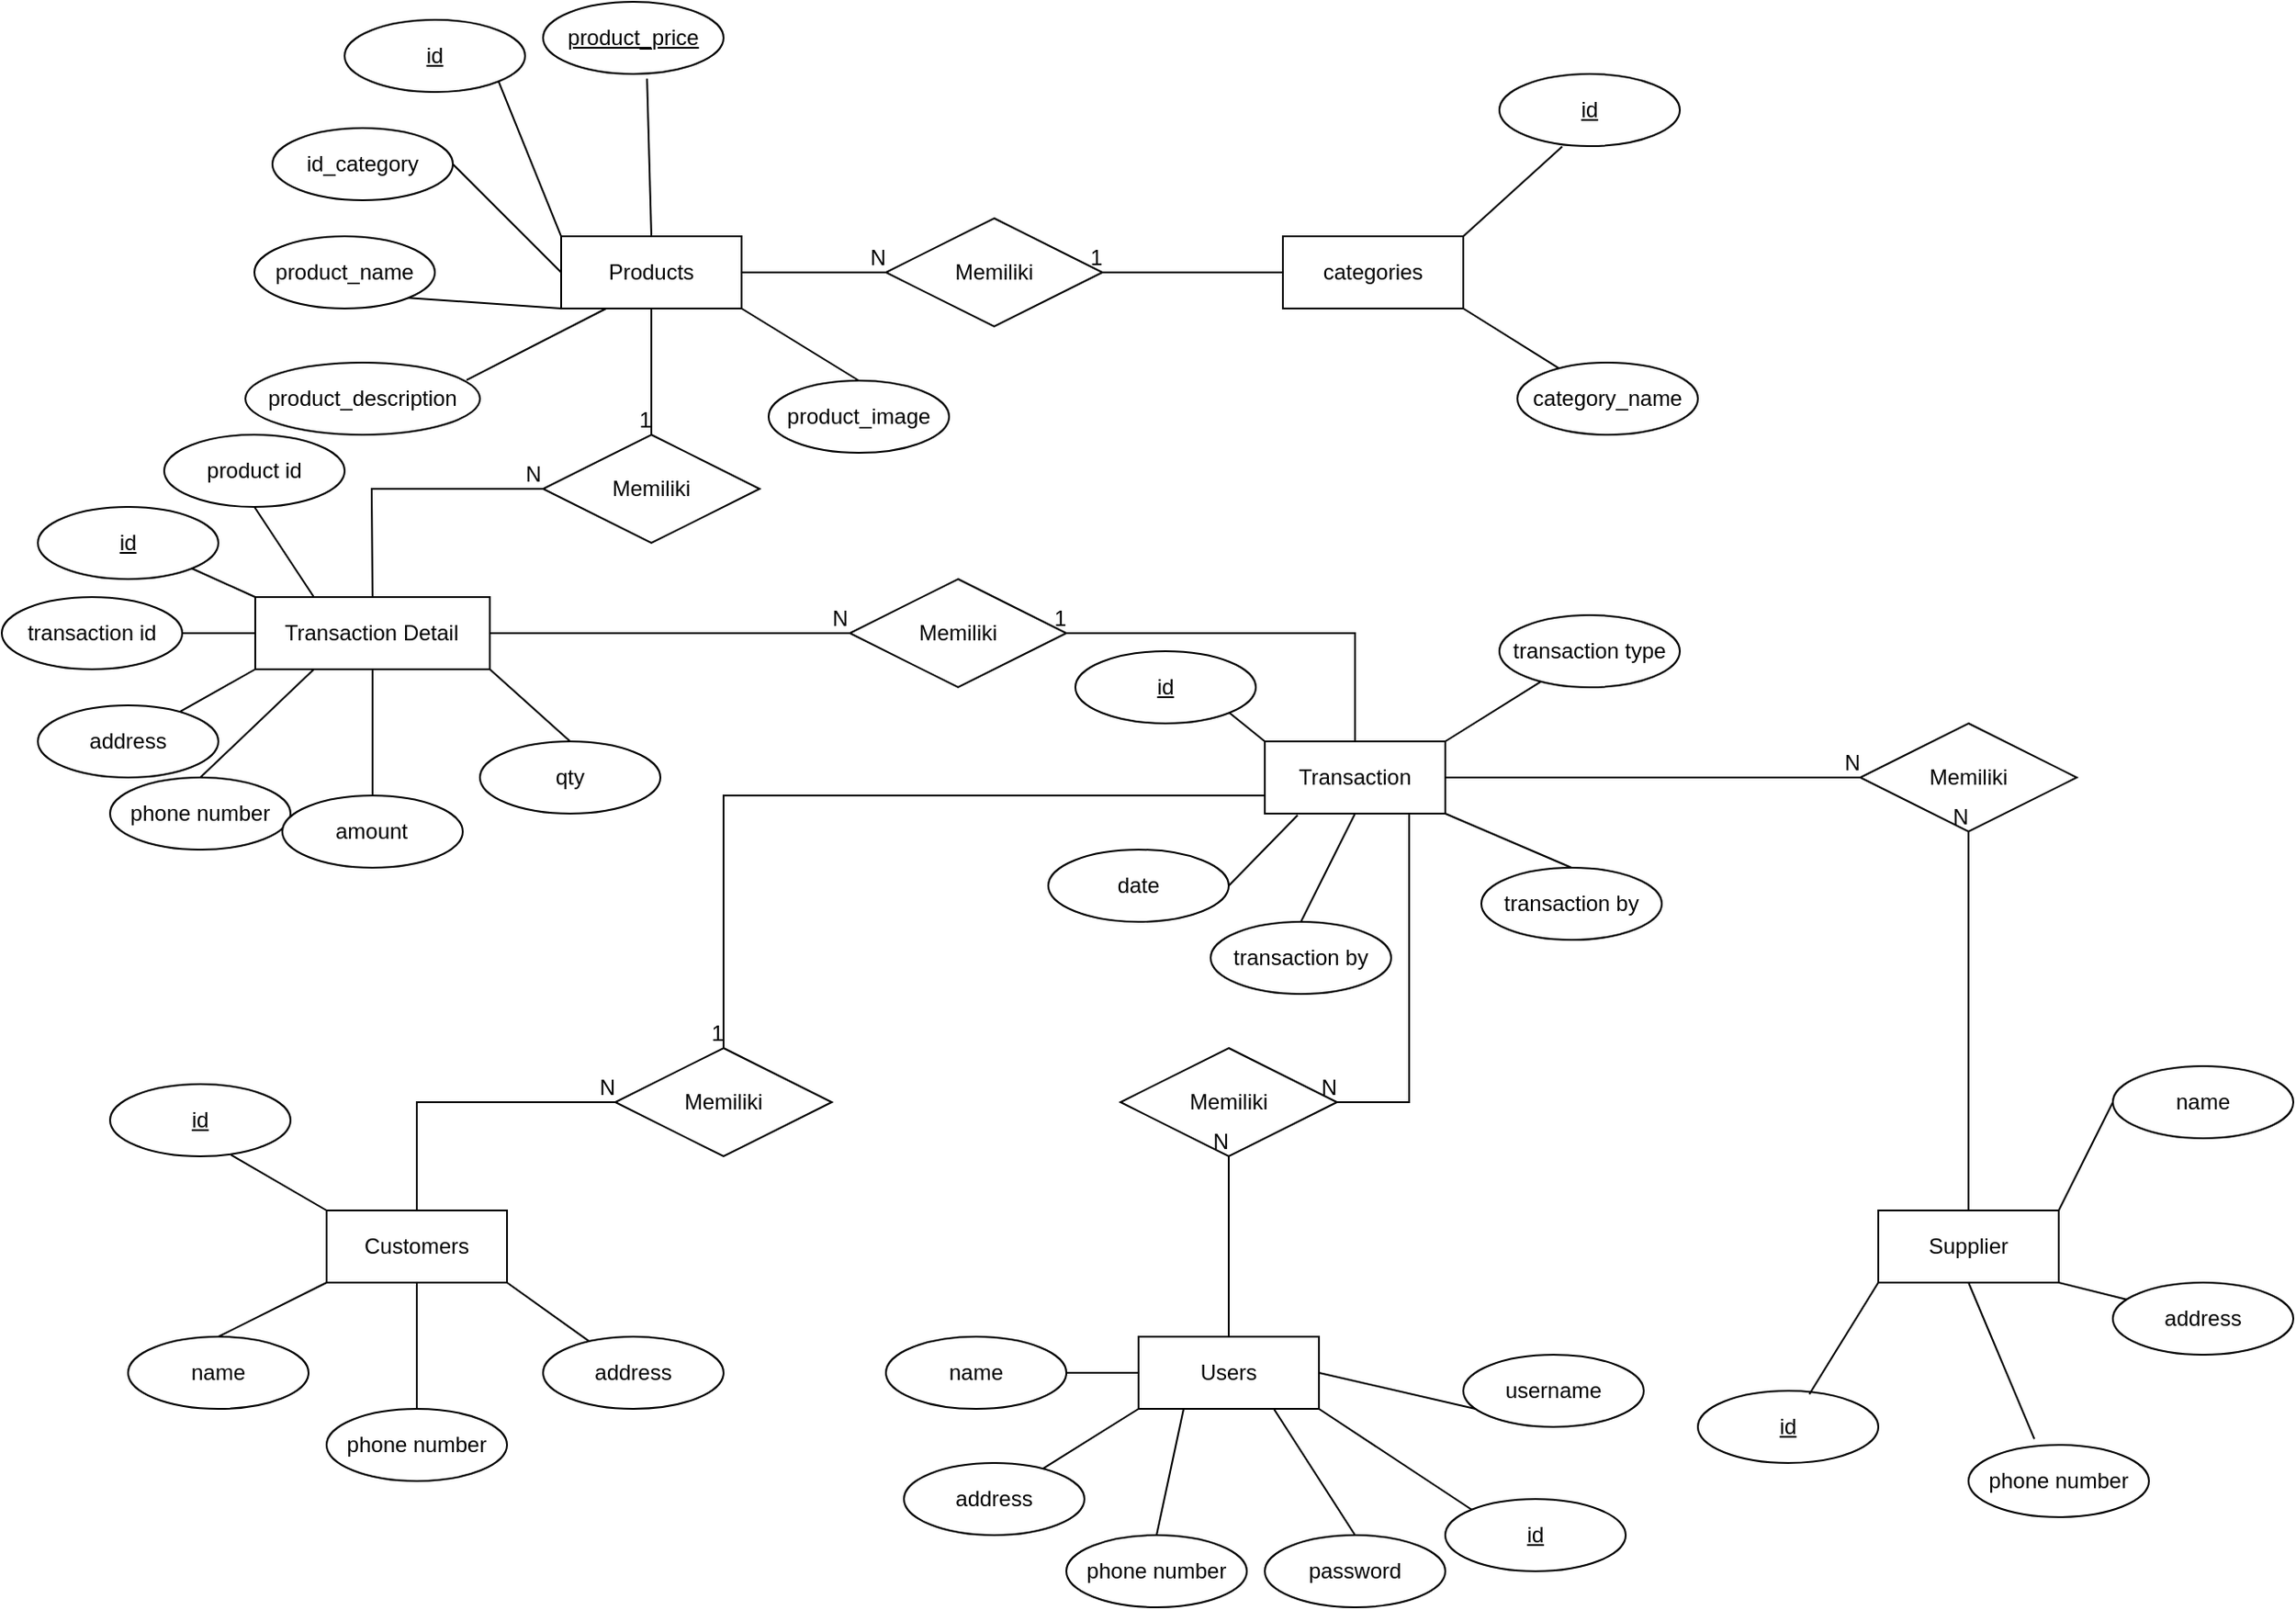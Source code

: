 <mxfile version="18.1.3" type="github" pages="3">
  <diagram id="R2lEEEUBdFMjLlhIrx00" name="ERD">
    <mxGraphModel dx="2128" dy="594" grid="1" gridSize="10" guides="1" tooltips="1" connect="1" arrows="1" fold="1" page="1" pageScale="1" pageWidth="850" pageHeight="1100" math="0" shadow="0" extFonts="Permanent Marker^https://fonts.googleapis.com/css?family=Permanent+Marker">
      <root>
        <mxCell id="0" />
        <mxCell id="1" parent="0" />
        <mxCell id="hnjgq9xZv8DV5u2jE8Lt-1" value="Products&lt;br&gt;" style="whiteSpace=wrap;html=1;align=center;" parent="1" vertex="1">
          <mxGeometry x="210" y="600" width="100" height="40" as="geometry" />
        </mxCell>
        <mxCell id="hnjgq9xZv8DV5u2jE8Lt-2" value="id" style="ellipse;whiteSpace=wrap;html=1;align=center;fontStyle=4;" parent="1" vertex="1">
          <mxGeometry x="90" y="480" width="100" height="40" as="geometry" />
        </mxCell>
        <mxCell id="hnjgq9xZv8DV5u2jE8Lt-3" value="" style="endArrow=none;html=1;rounded=0;entryX=0;entryY=0;entryDx=0;entryDy=0;exitX=1;exitY=1;exitDx=0;exitDy=0;" parent="1" source="hnjgq9xZv8DV5u2jE8Lt-2" target="hnjgq9xZv8DV5u2jE8Lt-1" edge="1">
          <mxGeometry relative="1" as="geometry">
            <mxPoint x="100" y="500" as="sourcePoint" />
            <mxPoint x="260" y="500" as="targetPoint" />
          </mxGeometry>
        </mxCell>
        <mxCell id="hnjgq9xZv8DV5u2jE8Lt-5" value="id_category" style="ellipse;whiteSpace=wrap;html=1;align=center;" parent="1" vertex="1">
          <mxGeometry x="50" y="540" width="100" height="40" as="geometry" />
        </mxCell>
        <mxCell id="hnjgq9xZv8DV5u2jE8Lt-7" value="" style="endArrow=none;html=1;rounded=0;entryX=1;entryY=0.5;entryDx=0;entryDy=0;exitX=0;exitY=0.5;exitDx=0;exitDy=0;" parent="1" source="hnjgq9xZv8DV5u2jE8Lt-1" target="hnjgq9xZv8DV5u2jE8Lt-5" edge="1">
          <mxGeometry relative="1" as="geometry">
            <mxPoint x="149.995" y="630.002" as="sourcePoint" />
            <mxPoint x="254.64" y="745.86" as="targetPoint" />
          </mxGeometry>
        </mxCell>
        <mxCell id="hnjgq9xZv8DV5u2jE8Lt-12" value="product_name" style="ellipse;whiteSpace=wrap;html=1;align=center;" parent="1" vertex="1">
          <mxGeometry x="40" y="600" width="100" height="40" as="geometry" />
        </mxCell>
        <mxCell id="hnjgq9xZv8DV5u2jE8Lt-14" value="" style="endArrow=none;html=1;rounded=0;exitX=0;exitY=1;exitDx=0;exitDy=0;entryX=1;entryY=1;entryDx=0;entryDy=0;" parent="1" source="hnjgq9xZv8DV5u2jE8Lt-1" target="hnjgq9xZv8DV5u2jE8Lt-12" edge="1">
          <mxGeometry relative="1" as="geometry">
            <mxPoint x="220" y="630" as="sourcePoint" />
            <mxPoint x="110" y="630" as="targetPoint" />
          </mxGeometry>
        </mxCell>
        <mxCell id="hnjgq9xZv8DV5u2jE8Lt-15" value="product_price" style="ellipse;whiteSpace=wrap;html=1;align=center;fontStyle=4;" parent="1" vertex="1">
          <mxGeometry x="200" y="470" width="100" height="40" as="geometry" />
        </mxCell>
        <mxCell id="hnjgq9xZv8DV5u2jE8Lt-16" value="" style="endArrow=none;html=1;rounded=0;entryX=0.5;entryY=0;entryDx=0;entryDy=0;exitX=0.576;exitY=1.065;exitDx=0;exitDy=0;exitPerimeter=0;" parent="1" source="hnjgq9xZv8DV5u2jE8Lt-15" target="hnjgq9xZv8DV5u2jE8Lt-1" edge="1">
          <mxGeometry relative="1" as="geometry">
            <mxPoint x="430" y="560" as="sourcePoint" />
            <mxPoint x="540" y="660" as="targetPoint" />
          </mxGeometry>
        </mxCell>
        <mxCell id="hnjgq9xZv8DV5u2jE8Lt-18" value="" style="endArrow=none;html=1;rounded=0;exitX=0.5;exitY=0;exitDx=0;exitDy=0;entryX=1;entryY=1;entryDx=0;entryDy=0;" parent="1" source="hnjgq9xZv8DV5u2jE8Lt-87" target="hnjgq9xZv8DV5u2jE8Lt-1" edge="1">
          <mxGeometry relative="1" as="geometry">
            <mxPoint x="255" y="700" as="sourcePoint" />
            <mxPoint x="255" y="640" as="targetPoint" />
          </mxGeometry>
        </mxCell>
        <mxCell id="hnjgq9xZv8DV5u2jE8Lt-20" value="" style="endArrow=none;html=1;rounded=0;entryX=0.25;entryY=1;entryDx=0;entryDy=0;exitX=0.943;exitY=0.243;exitDx=0;exitDy=0;exitPerimeter=0;" parent="1" source="hnjgq9xZv8DV5u2jE8Lt-89" target="hnjgq9xZv8DV5u2jE8Lt-1" edge="1">
          <mxGeometry relative="1" as="geometry">
            <mxPoint x="160" y="680" as="sourcePoint" />
            <mxPoint x="285" y="870" as="targetPoint" />
          </mxGeometry>
        </mxCell>
        <mxCell id="hnjgq9xZv8DV5u2jE8Lt-21" value="categories" style="whiteSpace=wrap;html=1;align=center;" parent="1" vertex="1">
          <mxGeometry x="610" y="600" width="100" height="40" as="geometry" />
        </mxCell>
        <mxCell id="hnjgq9xZv8DV5u2jE8Lt-22" value="id" style="ellipse;whiteSpace=wrap;html=1;align=center;fontStyle=4;" parent="1" vertex="1">
          <mxGeometry x="730" y="510" width="100" height="40" as="geometry" />
        </mxCell>
        <mxCell id="hnjgq9xZv8DV5u2jE8Lt-23" value="" style="endArrow=none;html=1;rounded=0;entryX=1;entryY=0;entryDx=0;entryDy=0;exitX=0.348;exitY=1.005;exitDx=0;exitDy=0;exitPerimeter=0;" parent="1" source="hnjgq9xZv8DV5u2jE8Lt-22" target="hnjgq9xZv8DV5u2jE8Lt-21" edge="1">
          <mxGeometry relative="1" as="geometry">
            <mxPoint x="490" y="510" as="sourcePoint" />
            <mxPoint x="650" y="510" as="targetPoint" />
          </mxGeometry>
        </mxCell>
        <mxCell id="hnjgq9xZv8DV5u2jE8Lt-25" value="category_name" style="ellipse;whiteSpace=wrap;html=1;align=center;" parent="1" vertex="1">
          <mxGeometry x="740" y="670" width="100" height="40" as="geometry" />
        </mxCell>
        <mxCell id="hnjgq9xZv8DV5u2jE8Lt-26" value="" style="endArrow=none;html=1;rounded=0;exitX=1;exitY=1;exitDx=0;exitDy=0;" parent="1" source="hnjgq9xZv8DV5u2jE8Lt-21" target="hnjgq9xZv8DV5u2jE8Lt-25" edge="1">
          <mxGeometry relative="1" as="geometry">
            <mxPoint x="610" y="640" as="sourcePoint" />
            <mxPoint x="500" y="640" as="targetPoint" />
          </mxGeometry>
        </mxCell>
        <mxCell id="hnjgq9xZv8DV5u2jE8Lt-34" value="Memiliki" style="shape=rhombus;perimeter=rhombusPerimeter;whiteSpace=wrap;html=1;align=center;" parent="1" vertex="1">
          <mxGeometry x="390" y="590" width="120" height="60" as="geometry" />
        </mxCell>
        <mxCell id="hnjgq9xZv8DV5u2jE8Lt-44" value="" style="endArrow=none;html=1;rounded=0;exitX=1;exitY=0.5;exitDx=0;exitDy=0;" parent="1" source="hnjgq9xZv8DV5u2jE8Lt-1" target="hnjgq9xZv8DV5u2jE8Lt-34" edge="1">
          <mxGeometry relative="1" as="geometry">
            <mxPoint x="350" y="730" as="sourcePoint" />
            <mxPoint x="460" y="750" as="targetPoint" />
          </mxGeometry>
        </mxCell>
        <mxCell id="hnjgq9xZv8DV5u2jE8Lt-45" value="N" style="resizable=0;html=1;align=right;verticalAlign=bottom;" parent="hnjgq9xZv8DV5u2jE8Lt-44" connectable="0" vertex="1">
          <mxGeometry x="1" relative="1" as="geometry" />
        </mxCell>
        <mxCell id="hnjgq9xZv8DV5u2jE8Lt-46" value="" style="endArrow=none;html=1;rounded=0;exitX=0;exitY=0.5;exitDx=0;exitDy=0;entryX=1;entryY=0.5;entryDx=0;entryDy=0;" parent="1" source="hnjgq9xZv8DV5u2jE8Lt-21" target="hnjgq9xZv8DV5u2jE8Lt-34" edge="1">
          <mxGeometry relative="1" as="geometry">
            <mxPoint x="410" y="700" as="sourcePoint" />
            <mxPoint x="570" y="700" as="targetPoint" />
          </mxGeometry>
        </mxCell>
        <mxCell id="hnjgq9xZv8DV5u2jE8Lt-47" value="1" style="resizable=0;html=1;align=right;verticalAlign=bottom;" parent="hnjgq9xZv8DV5u2jE8Lt-46" connectable="0" vertex="1">
          <mxGeometry x="1" relative="1" as="geometry" />
        </mxCell>
        <mxCell id="hnjgq9xZv8DV5u2jE8Lt-48" value="Users" style="whiteSpace=wrap;html=1;align=center;" parent="1" vertex="1">
          <mxGeometry x="530" y="1210" width="100" height="40" as="geometry" />
        </mxCell>
        <mxCell id="hnjgq9xZv8DV5u2jE8Lt-49" value="id" style="ellipse;whiteSpace=wrap;html=1;align=center;fontStyle=4;" parent="1" vertex="1">
          <mxGeometry x="700" y="1300" width="100" height="40" as="geometry" />
        </mxCell>
        <mxCell id="hnjgq9xZv8DV5u2jE8Lt-50" value="" style="endArrow=none;html=1;rounded=0;entryX=1;entryY=1;entryDx=0;entryDy=0;exitX=0;exitY=0;exitDx=0;exitDy=0;" parent="1" source="hnjgq9xZv8DV5u2jE8Lt-49" target="hnjgq9xZv8DV5u2jE8Lt-48" edge="1">
          <mxGeometry relative="1" as="geometry">
            <mxPoint x="530" y="1070" as="sourcePoint" />
            <mxPoint x="690" y="1070" as="targetPoint" />
          </mxGeometry>
        </mxCell>
        <mxCell id="hnjgq9xZv8DV5u2jE8Lt-51" value="name" style="ellipse;whiteSpace=wrap;html=1;align=center;" parent="1" vertex="1">
          <mxGeometry x="390" y="1210" width="100" height="40" as="geometry" />
        </mxCell>
        <mxCell id="hnjgq9xZv8DV5u2jE8Lt-52" value="" style="endArrow=none;html=1;rounded=0;entryX=1;entryY=0.5;entryDx=0;entryDy=0;exitX=0;exitY=0.5;exitDx=0;exitDy=0;" parent="1" source="hnjgq9xZv8DV5u2jE8Lt-48" target="hnjgq9xZv8DV5u2jE8Lt-51" edge="1">
          <mxGeometry relative="1" as="geometry">
            <mxPoint x="579.995" y="1200.002" as="sourcePoint" />
            <mxPoint x="684.64" y="1315.86" as="targetPoint" />
          </mxGeometry>
        </mxCell>
        <mxCell id="hnjgq9xZv8DV5u2jE8Lt-53" value="address" style="ellipse;whiteSpace=wrap;html=1;align=center;" parent="1" vertex="1">
          <mxGeometry x="400" y="1280" width="100" height="40" as="geometry" />
        </mxCell>
        <mxCell id="hnjgq9xZv8DV5u2jE8Lt-54" value="" style="endArrow=none;html=1;rounded=0;exitX=0;exitY=1;exitDx=0;exitDy=0;" parent="1" source="hnjgq9xZv8DV5u2jE8Lt-48" target="hnjgq9xZv8DV5u2jE8Lt-53" edge="1">
          <mxGeometry relative="1" as="geometry">
            <mxPoint x="650" y="1200" as="sourcePoint" />
            <mxPoint x="540" y="1200" as="targetPoint" />
          </mxGeometry>
        </mxCell>
        <mxCell id="hnjgq9xZv8DV5u2jE8Lt-56" value="" style="endArrow=none;html=1;rounded=0;exitX=0.5;exitY=1;exitDx=0;exitDy=0;entryX=1;entryY=0.5;entryDx=0;entryDy=0;" parent="1" source="hnjgq9xZv8DV5u2jE8Lt-86" target="hnjgq9xZv8DV5u2jE8Lt-48" edge="1">
          <mxGeometry relative="1" as="geometry">
            <mxPoint x="637.6" y="1092.6" as="sourcePoint" />
            <mxPoint x="640" y="1230" as="targetPoint" />
          </mxGeometry>
        </mxCell>
        <mxCell id="hnjgq9xZv8DV5u2jE8Lt-60" value="" style="endArrow=none;html=1;rounded=0;entryX=0.25;entryY=1;entryDx=0;entryDy=0;exitX=0.5;exitY=0;exitDx=0;exitDy=0;" parent="1" source="hnjgq9xZv8DV5u2jE8Lt-61" target="hnjgq9xZv8DV5u2jE8Lt-48" edge="1">
          <mxGeometry relative="1" as="geometry">
            <mxPoint x="665" y="1300" as="sourcePoint" />
            <mxPoint x="715" y="1440" as="targetPoint" />
          </mxGeometry>
        </mxCell>
        <mxCell id="hnjgq9xZv8DV5u2jE8Lt-61" value="phone number" style="ellipse;whiteSpace=wrap;html=1;align=center;" parent="1" vertex="1">
          <mxGeometry x="490" y="1320" width="100" height="40" as="geometry" />
        </mxCell>
        <mxCell id="hnjgq9xZv8DV5u2jE8Lt-63" value="Supplier" style="whiteSpace=wrap;html=1;align=center;" parent="1" vertex="1">
          <mxGeometry x="940" y="1140" width="100" height="40" as="geometry" />
        </mxCell>
        <mxCell id="hnjgq9xZv8DV5u2jE8Lt-64" value="id" style="ellipse;whiteSpace=wrap;html=1;align=center;fontStyle=4;" parent="1" vertex="1">
          <mxGeometry x="840" y="1240" width="100" height="40" as="geometry" />
        </mxCell>
        <mxCell id="hnjgq9xZv8DV5u2jE8Lt-65" value="" style="endArrow=none;html=1;rounded=0;exitX=0.618;exitY=0.046;exitDx=0;exitDy=0;entryX=0;entryY=1;entryDx=0;entryDy=0;exitPerimeter=0;" parent="1" source="hnjgq9xZv8DV5u2jE8Lt-64" target="hnjgq9xZv8DV5u2jE8Lt-63" edge="1">
          <mxGeometry relative="1" as="geometry">
            <mxPoint x="530" y="1030" as="sourcePoint" />
            <mxPoint x="930" y="1130" as="targetPoint" />
          </mxGeometry>
        </mxCell>
        <mxCell id="hnjgq9xZv8DV5u2jE8Lt-66" value="name" style="ellipse;whiteSpace=wrap;html=1;align=center;" parent="1" vertex="1">
          <mxGeometry x="1070" y="1060" width="100" height="40" as="geometry" />
        </mxCell>
        <mxCell id="hnjgq9xZv8DV5u2jE8Lt-67" value="" style="endArrow=none;html=1;rounded=0;entryX=0;entryY=0.5;entryDx=0;entryDy=0;exitX=1;exitY=0;exitDx=0;exitDy=0;" parent="1" source="hnjgq9xZv8DV5u2jE8Lt-63" target="hnjgq9xZv8DV5u2jE8Lt-66" edge="1">
          <mxGeometry relative="1" as="geometry">
            <mxPoint x="579.995" y="1160.002" as="sourcePoint" />
            <mxPoint x="684.64" y="1275.86" as="targetPoint" />
          </mxGeometry>
        </mxCell>
        <mxCell id="hnjgq9xZv8DV5u2jE8Lt-68" value="address" style="ellipse;whiteSpace=wrap;html=1;align=center;" parent="1" vertex="1">
          <mxGeometry x="1070" y="1180" width="100" height="40" as="geometry" />
        </mxCell>
        <mxCell id="hnjgq9xZv8DV5u2jE8Lt-69" value="" style="endArrow=none;html=1;rounded=0;exitX=1;exitY=1;exitDx=0;exitDy=0;" parent="1" source="hnjgq9xZv8DV5u2jE8Lt-63" target="hnjgq9xZv8DV5u2jE8Lt-68" edge="1">
          <mxGeometry relative="1" as="geometry">
            <mxPoint x="650" y="1160" as="sourcePoint" />
            <mxPoint x="540" y="1160" as="targetPoint" />
          </mxGeometry>
        </mxCell>
        <mxCell id="hnjgq9xZv8DV5u2jE8Lt-72" value="" style="endArrow=none;html=1;rounded=0;exitX=0.365;exitY=-0.082;exitDx=0;exitDy=0;entryX=0.5;entryY=1;entryDx=0;entryDy=0;exitPerimeter=0;" parent="1" source="hnjgq9xZv8DV5u2jE8Lt-73" target="hnjgq9xZv8DV5u2jE8Lt-63" edge="1">
          <mxGeometry relative="1" as="geometry">
            <mxPoint x="1030" y="1270" as="sourcePoint" />
            <mxPoint x="715" y="1400" as="targetPoint" />
          </mxGeometry>
        </mxCell>
        <mxCell id="hnjgq9xZv8DV5u2jE8Lt-73" value="phone number" style="ellipse;whiteSpace=wrap;html=1;align=center;" parent="1" vertex="1">
          <mxGeometry x="990" y="1270" width="100" height="40" as="geometry" />
        </mxCell>
        <mxCell id="hnjgq9xZv8DV5u2jE8Lt-74" value="Transaction" style="whiteSpace=wrap;html=1;align=center;" parent="1" vertex="1">
          <mxGeometry x="600" y="880" width="100" height="40" as="geometry" />
        </mxCell>
        <mxCell id="hnjgq9xZv8DV5u2jE8Lt-75" value="id" style="ellipse;whiteSpace=wrap;html=1;align=center;fontStyle=4;" parent="1" vertex="1">
          <mxGeometry x="495" y="830" width="100" height="40" as="geometry" />
        </mxCell>
        <mxCell id="hnjgq9xZv8DV5u2jE8Lt-76" value="" style="endArrow=none;html=1;rounded=0;entryX=0;entryY=0;entryDx=0;entryDy=0;exitX=1;exitY=1;exitDx=0;exitDy=0;" parent="1" source="hnjgq9xZv8DV5u2jE8Lt-75" target="hnjgq9xZv8DV5u2jE8Lt-74" edge="1">
          <mxGeometry relative="1" as="geometry">
            <mxPoint x="510" y="960" as="sourcePoint" />
            <mxPoint x="670" y="960" as="targetPoint" />
          </mxGeometry>
        </mxCell>
        <mxCell id="hnjgq9xZv8DV5u2jE8Lt-77" value="date" style="ellipse;whiteSpace=wrap;html=1;align=center;" parent="1" vertex="1">
          <mxGeometry x="480" y="940" width="100" height="40" as="geometry" />
        </mxCell>
        <mxCell id="hnjgq9xZv8DV5u2jE8Lt-78" value="" style="endArrow=none;html=1;rounded=0;entryX=1;entryY=0.5;entryDx=0;entryDy=0;exitX=0.182;exitY=1.022;exitDx=0;exitDy=0;exitPerimeter=0;" parent="1" source="hnjgq9xZv8DV5u2jE8Lt-74" target="hnjgq9xZv8DV5u2jE8Lt-77" edge="1">
          <mxGeometry relative="1" as="geometry">
            <mxPoint x="559.995" y="1090.002" as="sourcePoint" />
            <mxPoint x="664.64" y="1205.86" as="targetPoint" />
          </mxGeometry>
        </mxCell>
        <mxCell id="hnjgq9xZv8DV5u2jE8Lt-79" value="transaction type" style="ellipse;whiteSpace=wrap;html=1;align=center;" parent="1" vertex="1">
          <mxGeometry x="730" y="810" width="100" height="40" as="geometry" />
        </mxCell>
        <mxCell id="hnjgq9xZv8DV5u2jE8Lt-80" value="" style="endArrow=none;html=1;rounded=0;exitX=1;exitY=0;exitDx=0;exitDy=0;" parent="1" source="hnjgq9xZv8DV5u2jE8Lt-74" target="hnjgq9xZv8DV5u2jE8Lt-79" edge="1">
          <mxGeometry relative="1" as="geometry">
            <mxPoint x="630" y="1090" as="sourcePoint" />
            <mxPoint x="520" y="1090" as="targetPoint" />
          </mxGeometry>
        </mxCell>
        <mxCell id="hnjgq9xZv8DV5u2jE8Lt-83" value="" style="endArrow=none;html=1;rounded=0;exitX=0.5;exitY=0;exitDx=0;exitDy=0;entryX=0.5;entryY=1;entryDx=0;entryDy=0;" parent="1" source="hnjgq9xZv8DV5u2jE8Lt-84" target="hnjgq9xZv8DV5u2jE8Lt-74" edge="1">
          <mxGeometry relative="1" as="geometry">
            <mxPoint x="570.858" y="1185.826" as="sourcePoint" />
            <mxPoint x="660" y="950" as="targetPoint" />
          </mxGeometry>
        </mxCell>
        <mxCell id="hnjgq9xZv8DV5u2jE8Lt-84" value="transaction by" style="ellipse;whiteSpace=wrap;html=1;align=center;" parent="1" vertex="1">
          <mxGeometry x="570" y="980" width="100" height="40" as="geometry" />
        </mxCell>
        <mxCell id="hnjgq9xZv8DV5u2jE8Lt-86" value="username" style="ellipse;whiteSpace=wrap;html=1;align=center;" parent="1" vertex="1">
          <mxGeometry x="710" y="1220" width="100" height="40" as="geometry" />
        </mxCell>
        <mxCell id="hnjgq9xZv8DV5u2jE8Lt-87" value="product_image" style="ellipse;whiteSpace=wrap;html=1;align=center;" parent="1" vertex="1">
          <mxGeometry x="325" y="680" width="100" height="40" as="geometry" />
        </mxCell>
        <mxCell id="hnjgq9xZv8DV5u2jE8Lt-89" value="product_description" style="ellipse;whiteSpace=wrap;html=1;align=center;" parent="1" vertex="1">
          <mxGeometry x="35" y="670" width="130" height="40" as="geometry" />
        </mxCell>
        <mxCell id="B7kf37K8yEdbgKax0_8e-2" value="Transaction Detail" style="whiteSpace=wrap;html=1;align=center;" parent="1" vertex="1">
          <mxGeometry x="40.47" y="800" width="130" height="40" as="geometry" />
        </mxCell>
        <mxCell id="B7kf37K8yEdbgKax0_8e-3" value="id" style="ellipse;whiteSpace=wrap;html=1;align=center;fontStyle=4;" parent="1" vertex="1">
          <mxGeometry x="-80" y="750" width="100" height="40" as="geometry" />
        </mxCell>
        <mxCell id="B7kf37K8yEdbgKax0_8e-4" value="" style="endArrow=none;html=1;rounded=0;entryX=0;entryY=0;entryDx=0;entryDy=0;exitX=1;exitY=1;exitDx=0;exitDy=0;" parent="1" source="B7kf37K8yEdbgKax0_8e-3" target="B7kf37K8yEdbgKax0_8e-2" edge="1">
          <mxGeometry relative="1" as="geometry">
            <mxPoint x="-39.53" y="880" as="sourcePoint" />
            <mxPoint x="120.47" y="880" as="targetPoint" />
          </mxGeometry>
        </mxCell>
        <mxCell id="B7kf37K8yEdbgKax0_8e-5" value="" style="endArrow=none;html=1;rounded=0;entryX=1;entryY=0.5;entryDx=0;entryDy=0;" parent="1" target="B7kf37K8yEdbgKax0_8e-13" edge="1">
          <mxGeometry relative="1" as="geometry">
            <mxPoint x="40" y="820" as="sourcePoint" />
            <mxPoint x="20" y="880" as="targetPoint" />
          </mxGeometry>
        </mxCell>
        <mxCell id="B7kf37K8yEdbgKax0_8e-6" value="address" style="ellipse;whiteSpace=wrap;html=1;align=center;" parent="1" vertex="1">
          <mxGeometry x="-80" y="860" width="100" height="40" as="geometry" />
        </mxCell>
        <mxCell id="B7kf37K8yEdbgKax0_8e-7" value="" style="endArrow=none;html=1;rounded=0;exitX=0;exitY=1;exitDx=0;exitDy=0;" parent="1" source="B7kf37K8yEdbgKax0_8e-2" target="B7kf37K8yEdbgKax0_8e-6" edge="1">
          <mxGeometry relative="1" as="geometry">
            <mxPoint x="80.47" y="1010" as="sourcePoint" />
            <mxPoint x="-29.53" y="1010" as="targetPoint" />
          </mxGeometry>
        </mxCell>
        <mxCell id="B7kf37K8yEdbgKax0_8e-9" value="" style="endArrow=none;html=1;rounded=0;entryX=1;entryY=1;entryDx=0;entryDy=0;exitX=0.5;exitY=0;exitDx=0;exitDy=0;" parent="1" source="B7kf37K8yEdbgKax0_8e-17" target="B7kf37K8yEdbgKax0_8e-2" edge="1">
          <mxGeometry relative="1" as="geometry">
            <mxPoint x="240.47" y="770" as="sourcePoint" />
            <mxPoint x="170.47" y="1020" as="targetPoint" />
          </mxGeometry>
        </mxCell>
        <mxCell id="B7kf37K8yEdbgKax0_8e-10" value="" style="endArrow=none;html=1;rounded=0;exitX=0.5;exitY=0;exitDx=0;exitDy=0;entryX=0.25;entryY=1;entryDx=0;entryDy=0;" parent="1" source="B7kf37K8yEdbgKax0_8e-11" target="B7kf37K8yEdbgKax0_8e-2" edge="1">
          <mxGeometry relative="1" as="geometry">
            <mxPoint x="21.328" y="1105.826" as="sourcePoint" />
            <mxPoint x="145.47" y="1250" as="targetPoint" />
          </mxGeometry>
        </mxCell>
        <mxCell id="B7kf37K8yEdbgKax0_8e-11" value="phone number" style="ellipse;whiteSpace=wrap;html=1;align=center;" parent="1" vertex="1">
          <mxGeometry x="-40" y="900" width="100" height="40" as="geometry" />
        </mxCell>
        <mxCell id="B7kf37K8yEdbgKax0_8e-13" value="transaction id" style="ellipse;whiteSpace=wrap;html=1;align=center;" parent="1" vertex="1">
          <mxGeometry x="-100" y="800" width="100" height="40" as="geometry" />
        </mxCell>
        <mxCell id="B7kf37K8yEdbgKax0_8e-15" value="" style="endArrow=none;html=1;rounded=0;exitX=0.5;exitY=1;exitDx=0;exitDy=0;entryX=0.25;entryY=0;entryDx=0;entryDy=0;" parent="1" source="B7kf37K8yEdbgKax0_8e-16" target="B7kf37K8yEdbgKax0_8e-2" edge="1">
          <mxGeometry relative="1" as="geometry">
            <mxPoint x="125.616" y="674.226" as="sourcePoint" />
            <mxPoint x="100" y="800" as="targetPoint" />
          </mxGeometry>
        </mxCell>
        <mxCell id="B7kf37K8yEdbgKax0_8e-16" value="product id" style="ellipse;whiteSpace=wrap;html=1;align=center;" parent="1" vertex="1">
          <mxGeometry x="-10" y="710" width="100" height="40" as="geometry" />
        </mxCell>
        <mxCell id="B7kf37K8yEdbgKax0_8e-17" value="qty" style="ellipse;whiteSpace=wrap;html=1;align=center;" parent="1" vertex="1">
          <mxGeometry x="165" y="880" width="100" height="40" as="geometry" />
        </mxCell>
        <mxCell id="B7kf37K8yEdbgKax0_8e-18" value="" style="endArrow=none;html=1;rounded=0;entryX=0.5;entryY=1;entryDx=0;entryDy=0;exitX=0.5;exitY=0;exitDx=0;exitDy=0;" parent="1" source="B7kf37K8yEdbgKax0_8e-19" target="B7kf37K8yEdbgKax0_8e-2" edge="1">
          <mxGeometry relative="1" as="geometry">
            <mxPoint x="250.47" y="780" as="sourcePoint" />
            <mxPoint x="180.47" y="810" as="targetPoint" />
          </mxGeometry>
        </mxCell>
        <mxCell id="B7kf37K8yEdbgKax0_8e-19" value="amount" style="ellipse;whiteSpace=wrap;html=1;align=center;" parent="1" vertex="1">
          <mxGeometry x="55.47" y="910" width="100" height="40" as="geometry" />
        </mxCell>
        <mxCell id="B7kf37K8yEdbgKax0_8e-22" value="" style="endArrow=none;html=1;rounded=0;entryX=0.75;entryY=1;entryDx=0;entryDy=0;exitX=0.5;exitY=0;exitDx=0;exitDy=0;" parent="1" source="B7kf37K8yEdbgKax0_8e-23" target="hnjgq9xZv8DV5u2jE8Lt-48" edge="1">
          <mxGeometry relative="1" as="geometry">
            <mxPoint x="781.0" y="1260" as="sourcePoint" />
            <mxPoint x="730" y="1216" as="targetPoint" />
          </mxGeometry>
        </mxCell>
        <mxCell id="B7kf37K8yEdbgKax0_8e-23" value="password" style="ellipse;whiteSpace=wrap;html=1;align=center;" parent="1" vertex="1">
          <mxGeometry x="600" y="1320" width="100" height="40" as="geometry" />
        </mxCell>
        <mxCell id="B7kf37K8yEdbgKax0_8e-40" value="Customers" style="whiteSpace=wrap;html=1;align=center;" parent="1" vertex="1">
          <mxGeometry x="80" y="1140" width="100" height="40" as="geometry" />
        </mxCell>
        <mxCell id="B7kf37K8yEdbgKax0_8e-41" value="id" style="ellipse;whiteSpace=wrap;html=1;align=center;fontStyle=4;" parent="1" vertex="1">
          <mxGeometry x="-40" y="1070" width="100" height="40" as="geometry" />
        </mxCell>
        <mxCell id="B7kf37K8yEdbgKax0_8e-42" value="" style="endArrow=none;html=1;rounded=0;exitX=0.67;exitY=0.981;exitDx=0;exitDy=0;entryX=0;entryY=0;entryDx=0;entryDy=0;exitPerimeter=0;" parent="1" source="B7kf37K8yEdbgKax0_8e-41" target="B7kf37K8yEdbgKax0_8e-40" edge="1">
          <mxGeometry relative="1" as="geometry">
            <mxPoint x="-330" y="1030" as="sourcePoint" />
            <mxPoint x="70" y="1130" as="targetPoint" />
          </mxGeometry>
        </mxCell>
        <mxCell id="B7kf37K8yEdbgKax0_8e-43" value="name" style="ellipse;whiteSpace=wrap;html=1;align=center;" parent="1" vertex="1">
          <mxGeometry x="-30" y="1210" width="100" height="40" as="geometry" />
        </mxCell>
        <mxCell id="B7kf37K8yEdbgKax0_8e-44" value="" style="endArrow=none;html=1;rounded=0;entryX=0.5;entryY=0;entryDx=0;entryDy=0;exitX=0;exitY=1;exitDx=0;exitDy=0;" parent="1" source="B7kf37K8yEdbgKax0_8e-40" target="B7kf37K8yEdbgKax0_8e-43" edge="1">
          <mxGeometry relative="1" as="geometry">
            <mxPoint x="-280.005" y="1160.002" as="sourcePoint" />
            <mxPoint x="-175.36" y="1275.86" as="targetPoint" />
          </mxGeometry>
        </mxCell>
        <mxCell id="B7kf37K8yEdbgKax0_8e-45" value="address" style="ellipse;whiteSpace=wrap;html=1;align=center;" parent="1" vertex="1">
          <mxGeometry x="200" y="1210" width="100" height="40" as="geometry" />
        </mxCell>
        <mxCell id="B7kf37K8yEdbgKax0_8e-46" value="" style="endArrow=none;html=1;rounded=0;exitX=1;exitY=1;exitDx=0;exitDy=0;" parent="1" source="B7kf37K8yEdbgKax0_8e-40" target="B7kf37K8yEdbgKax0_8e-45" edge="1">
          <mxGeometry relative="1" as="geometry">
            <mxPoint x="-210" y="1160" as="sourcePoint" />
            <mxPoint x="-320" y="1160" as="targetPoint" />
          </mxGeometry>
        </mxCell>
        <mxCell id="B7kf37K8yEdbgKax0_8e-47" value="" style="endArrow=none;html=1;rounded=0;exitX=0.5;exitY=0;exitDx=0;exitDy=0;entryX=0.5;entryY=1;entryDx=0;entryDy=0;" parent="1" source="B7kf37K8yEdbgKax0_8e-48" target="B7kf37K8yEdbgKax0_8e-40" edge="1">
          <mxGeometry relative="1" as="geometry">
            <mxPoint x="-269.142" y="1255.826" as="sourcePoint" />
            <mxPoint x="-145" y="1400" as="targetPoint" />
          </mxGeometry>
        </mxCell>
        <mxCell id="B7kf37K8yEdbgKax0_8e-48" value="phone number" style="ellipse;whiteSpace=wrap;html=1;align=center;" parent="1" vertex="1">
          <mxGeometry x="80" y="1250" width="100" height="40" as="geometry" />
        </mxCell>
        <mxCell id="B7kf37K8yEdbgKax0_8e-67" value="Memiliki" style="shape=rhombus;perimeter=rhombusPerimeter;whiteSpace=wrap;html=1;align=center;" parent="1" vertex="1">
          <mxGeometry x="370" y="790" width="120" height="60" as="geometry" />
        </mxCell>
        <mxCell id="B7kf37K8yEdbgKax0_8e-68" value="" style="endArrow=none;html=1;rounded=0;exitX=1;exitY=0.5;exitDx=0;exitDy=0;entryX=0;entryY=0.5;entryDx=0;entryDy=0;" parent="1" source="B7kf37K8yEdbgKax0_8e-2" target="B7kf37K8yEdbgKax0_8e-67" edge="1">
          <mxGeometry relative="1" as="geometry">
            <mxPoint x="205.47" y="830" as="sourcePoint" />
            <mxPoint x="359.998" y="827.736" as="targetPoint" />
          </mxGeometry>
        </mxCell>
        <mxCell id="B7kf37K8yEdbgKax0_8e-69" value="N" style="resizable=0;html=1;align=right;verticalAlign=bottom;" parent="B7kf37K8yEdbgKax0_8e-68" connectable="0" vertex="1">
          <mxGeometry x="1" relative="1" as="geometry" />
        </mxCell>
        <mxCell id="B7kf37K8yEdbgKax0_8e-70" value="" style="endArrow=none;html=1;rounded=0;exitX=0.5;exitY=0;exitDx=0;exitDy=0;entryX=1;entryY=0.5;entryDx=0;entryDy=0;" parent="1" source="hnjgq9xZv8DV5u2jE8Lt-74" target="B7kf37K8yEdbgKax0_8e-67" edge="1">
          <mxGeometry relative="1" as="geometry">
            <mxPoint x="590" y="900" as="sourcePoint" />
            <mxPoint x="505" y="900" as="targetPoint" />
            <Array as="points">
              <mxPoint x="650" y="820" />
            </Array>
          </mxGeometry>
        </mxCell>
        <mxCell id="B7kf37K8yEdbgKax0_8e-71" value="1" style="resizable=0;html=1;align=right;verticalAlign=bottom;" parent="B7kf37K8yEdbgKax0_8e-70" connectable="0" vertex="1">
          <mxGeometry x="1" relative="1" as="geometry" />
        </mxCell>
        <mxCell id="B7kf37K8yEdbgKax0_8e-72" value="Memiliki" style="shape=rhombus;perimeter=rhombusPerimeter;whiteSpace=wrap;html=1;align=center;" parent="1" vertex="1">
          <mxGeometry x="930" y="870" width="120" height="60" as="geometry" />
        </mxCell>
        <mxCell id="B7kf37K8yEdbgKax0_8e-73" value="" style="endArrow=none;html=1;rounded=0;exitX=1;exitY=0.5;exitDx=0;exitDy=0;" parent="1" source="hnjgq9xZv8DV5u2jE8Lt-74" target="B7kf37K8yEdbgKax0_8e-72" edge="1">
          <mxGeometry relative="1" as="geometry">
            <mxPoint x="800" y="900" as="sourcePoint" />
            <mxPoint x="950" y="1030" as="targetPoint" />
          </mxGeometry>
        </mxCell>
        <mxCell id="B7kf37K8yEdbgKax0_8e-74" value="N" style="resizable=0;html=1;align=right;verticalAlign=bottom;" parent="B7kf37K8yEdbgKax0_8e-73" connectable="0" vertex="1">
          <mxGeometry x="1" relative="1" as="geometry" />
        </mxCell>
        <mxCell id="B7kf37K8yEdbgKax0_8e-75" value="" style="endArrow=none;html=1;rounded=0;entryX=0.5;entryY=1;entryDx=0;entryDy=0;" parent="1" source="hnjgq9xZv8DV5u2jE8Lt-63" target="B7kf37K8yEdbgKax0_8e-72" edge="1">
          <mxGeometry relative="1" as="geometry">
            <mxPoint x="1100" y="900" as="sourcePoint" />
            <mxPoint x="1060" y="980" as="targetPoint" />
          </mxGeometry>
        </mxCell>
        <mxCell id="B7kf37K8yEdbgKax0_8e-76" value="N" style="resizable=0;html=1;align=right;verticalAlign=bottom;" parent="B7kf37K8yEdbgKax0_8e-75" connectable="0" vertex="1">
          <mxGeometry x="1" relative="1" as="geometry" />
        </mxCell>
        <mxCell id="B7kf37K8yEdbgKax0_8e-77" value="" style="endArrow=none;html=1;rounded=0;exitX=0.5;exitY=0;exitDx=0;exitDy=0;entryX=1;entryY=1;entryDx=0;entryDy=0;" parent="1" source="B7kf37K8yEdbgKax0_8e-78" target="hnjgq9xZv8DV5u2jE8Lt-74" edge="1">
          <mxGeometry relative="1" as="geometry">
            <mxPoint x="675.858" y="1175.826" as="sourcePoint" />
            <mxPoint x="780" y="910" as="targetPoint" />
          </mxGeometry>
        </mxCell>
        <mxCell id="B7kf37K8yEdbgKax0_8e-78" value="transaction by" style="ellipse;whiteSpace=wrap;html=1;align=center;" parent="1" vertex="1">
          <mxGeometry x="720" y="950" width="100" height="40" as="geometry" />
        </mxCell>
        <mxCell id="B7kf37K8yEdbgKax0_8e-85" value="Memiliki" style="shape=rhombus;perimeter=rhombusPerimeter;whiteSpace=wrap;html=1;align=center;" parent="1" vertex="1">
          <mxGeometry x="520" y="1050" width="120" height="60" as="geometry" />
        </mxCell>
        <mxCell id="B7kf37K8yEdbgKax0_8e-86" value="" style="endArrow=none;html=1;rounded=0;exitX=0.5;exitY=0;exitDx=0;exitDy=0;entryX=0.5;entryY=1;entryDx=0;entryDy=0;" parent="1" source="hnjgq9xZv8DV5u2jE8Lt-48" target="B7kf37K8yEdbgKax0_8e-85" edge="1">
          <mxGeometry relative="1" as="geometry">
            <mxPoint x="510" y="1080" as="sourcePoint" />
            <mxPoint x="660" y="1210" as="targetPoint" />
          </mxGeometry>
        </mxCell>
        <mxCell id="B7kf37K8yEdbgKax0_8e-87" value="N" style="resizable=0;html=1;align=right;verticalAlign=bottom;" parent="B7kf37K8yEdbgKax0_8e-86" connectable="0" vertex="1">
          <mxGeometry x="1" relative="1" as="geometry" />
        </mxCell>
        <mxCell id="B7kf37K8yEdbgKax0_8e-88" value="" style="endArrow=none;html=1;rounded=0;entryX=1;entryY=0.5;entryDx=0;entryDy=0;" parent="1" target="B7kf37K8yEdbgKax0_8e-85" edge="1">
          <mxGeometry relative="1" as="geometry">
            <mxPoint x="680" y="920" as="sourcePoint" />
            <mxPoint x="770" y="1160" as="targetPoint" />
            <Array as="points">
              <mxPoint x="680" y="1080" />
            </Array>
          </mxGeometry>
        </mxCell>
        <mxCell id="B7kf37K8yEdbgKax0_8e-89" value="N" style="resizable=0;html=1;align=right;verticalAlign=bottom;" parent="B7kf37K8yEdbgKax0_8e-88" connectable="0" vertex="1">
          <mxGeometry x="1" relative="1" as="geometry" />
        </mxCell>
        <mxCell id="B7kf37K8yEdbgKax0_8e-90" value="Memiliki" style="shape=rhombus;perimeter=rhombusPerimeter;whiteSpace=wrap;html=1;align=center;" parent="1" vertex="1">
          <mxGeometry x="240" y="1050" width="120" height="60" as="geometry" />
        </mxCell>
        <mxCell id="B7kf37K8yEdbgKax0_8e-91" value="" style="endArrow=none;html=1;rounded=0;exitX=0.5;exitY=0;exitDx=0;exitDy=0;" parent="1" source="B7kf37K8yEdbgKax0_8e-40" target="B7kf37K8yEdbgKax0_8e-90" edge="1">
          <mxGeometry relative="1" as="geometry">
            <mxPoint x="160" y="1080" as="sourcePoint" />
            <mxPoint x="310" y="1210" as="targetPoint" />
            <Array as="points">
              <mxPoint x="130" y="1080" />
            </Array>
          </mxGeometry>
        </mxCell>
        <mxCell id="B7kf37K8yEdbgKax0_8e-92" value="N" style="resizable=0;html=1;align=right;verticalAlign=bottom;" parent="B7kf37K8yEdbgKax0_8e-91" connectable="0" vertex="1">
          <mxGeometry x="1" relative="1" as="geometry" />
        </mxCell>
        <mxCell id="B7kf37K8yEdbgKax0_8e-93" value="" style="endArrow=none;html=1;rounded=0;exitX=0;exitY=0.75;exitDx=0;exitDy=0;entryX=0.5;entryY=0;entryDx=0;entryDy=0;" parent="1" source="hnjgq9xZv8DV5u2jE8Lt-74" target="B7kf37K8yEdbgKax0_8e-90" edge="1">
          <mxGeometry relative="1" as="geometry">
            <mxPoint x="460" y="1080" as="sourcePoint" />
            <mxPoint x="420" y="1160" as="targetPoint" />
            <Array as="points">
              <mxPoint x="300" y="910" />
            </Array>
          </mxGeometry>
        </mxCell>
        <mxCell id="B7kf37K8yEdbgKax0_8e-94" value="1" style="resizable=0;html=1;align=right;verticalAlign=bottom;" parent="B7kf37K8yEdbgKax0_8e-93" connectable="0" vertex="1">
          <mxGeometry x="1" relative="1" as="geometry" />
        </mxCell>
        <mxCell id="B7kf37K8yEdbgKax0_8e-95" value="Memiliki" style="shape=rhombus;perimeter=rhombusPerimeter;whiteSpace=wrap;html=1;align=center;" parent="1" vertex="1">
          <mxGeometry x="200" y="710" width="120" height="60" as="geometry" />
        </mxCell>
        <mxCell id="B7kf37K8yEdbgKax0_8e-96" value="" style="endArrow=none;html=1;rounded=0;exitX=0.5;exitY=0;exitDx=0;exitDy=0;" parent="1" source="B7kf37K8yEdbgKax0_8e-2" target="B7kf37K8yEdbgKax0_8e-95" edge="1">
          <mxGeometry relative="1" as="geometry">
            <mxPoint x="110" y="740" as="sourcePoint" />
            <mxPoint x="260" y="870" as="targetPoint" />
            <Array as="points">
              <mxPoint x="105" y="740" />
            </Array>
          </mxGeometry>
        </mxCell>
        <mxCell id="B7kf37K8yEdbgKax0_8e-97" value="N" style="resizable=0;html=1;align=right;verticalAlign=bottom;" parent="B7kf37K8yEdbgKax0_8e-96" connectable="0" vertex="1">
          <mxGeometry x="1" relative="1" as="geometry" />
        </mxCell>
        <mxCell id="B7kf37K8yEdbgKax0_8e-98" value="" style="endArrow=none;html=1;rounded=0;exitX=0.5;exitY=1;exitDx=0;exitDy=0;entryX=0.5;entryY=0;entryDx=0;entryDy=0;" parent="1" source="hnjgq9xZv8DV5u2jE8Lt-1" target="B7kf37K8yEdbgKax0_8e-95" edge="1">
          <mxGeometry relative="1" as="geometry">
            <mxPoint x="410" y="740" as="sourcePoint" />
            <mxPoint x="370" y="820" as="targetPoint" />
          </mxGeometry>
        </mxCell>
        <mxCell id="B7kf37K8yEdbgKax0_8e-99" value="1" style="resizable=0;html=1;align=right;verticalAlign=bottom;" parent="B7kf37K8yEdbgKax0_8e-98" connectable="0" vertex="1">
          <mxGeometry x="1" relative="1" as="geometry" />
        </mxCell>
      </root>
    </mxGraphModel>
  </diagram>
  <diagram id="8xpDvopvx4Cjc8iZ6wGy" name="Use Case">
    <mxGraphModel dx="1278" dy="594" grid="1" gridSize="10" guides="1" tooltips="1" connect="1" arrows="1" fold="1" page="1" pageScale="1" pageWidth="850" pageHeight="1100" math="0" shadow="0">
      <root>
        <mxCell id="0" />
        <mxCell id="1" parent="0" />
        <mxCell id="RiPcWfG2KHbo6biKZd59-33" style="edgeStyle=orthogonalEdgeStyle;rounded=0;orthogonalLoop=1;jettySize=auto;html=1;exitX=0.5;exitY=0.5;exitDx=0;exitDy=0;exitPerimeter=0;entryX=0;entryY=0.5;entryDx=0;entryDy=0;" edge="1" parent="1" source="RiPcWfG2KHbo6biKZd59-1" target="RiPcWfG2KHbo6biKZd59-22">
          <mxGeometry relative="1" as="geometry">
            <Array as="points">
              <mxPoint x="170" y="380" />
              <mxPoint x="170" y="85" />
            </Array>
          </mxGeometry>
        </mxCell>
        <mxCell id="RiPcWfG2KHbo6biKZd59-34" style="edgeStyle=orthogonalEdgeStyle;rounded=0;orthogonalLoop=1;jettySize=auto;html=1;exitX=0.5;exitY=0.5;exitDx=0;exitDy=0;exitPerimeter=0;entryX=0;entryY=0.5;entryDx=0;entryDy=0;" edge="1" parent="1" source="RiPcWfG2KHbo6biKZd59-1" target="RiPcWfG2KHbo6biKZd59-24">
          <mxGeometry relative="1" as="geometry">
            <Array as="points">
              <mxPoint x="170" y="380" />
              <mxPoint x="170" y="165" />
            </Array>
          </mxGeometry>
        </mxCell>
        <mxCell id="RiPcWfG2KHbo6biKZd59-35" style="edgeStyle=orthogonalEdgeStyle;rounded=0;orthogonalLoop=1;jettySize=auto;html=1;exitX=0.5;exitY=0.5;exitDx=0;exitDy=0;exitPerimeter=0;entryX=0;entryY=0.5;entryDx=0;entryDy=0;" edge="1" parent="1" source="RiPcWfG2KHbo6biKZd59-1" target="RiPcWfG2KHbo6biKZd59-16">
          <mxGeometry relative="1" as="geometry">
            <Array as="points">
              <mxPoint x="170" y="380" />
              <mxPoint x="170" y="240" />
            </Array>
          </mxGeometry>
        </mxCell>
        <mxCell id="RiPcWfG2KHbo6biKZd59-36" style="edgeStyle=orthogonalEdgeStyle;rounded=0;orthogonalLoop=1;jettySize=auto;html=1;exitX=0.5;exitY=0.5;exitDx=0;exitDy=0;exitPerimeter=0;entryX=0;entryY=0.5;entryDx=0;entryDy=0;" edge="1" parent="1" source="RiPcWfG2KHbo6biKZd59-1" target="RiPcWfG2KHbo6biKZd59-17">
          <mxGeometry relative="1" as="geometry" />
        </mxCell>
        <mxCell id="RiPcWfG2KHbo6biKZd59-37" style="edgeStyle=orthogonalEdgeStyle;rounded=0;orthogonalLoop=1;jettySize=auto;html=1;exitX=0.5;exitY=0.5;exitDx=0;exitDy=0;exitPerimeter=0;entryX=0;entryY=0.5;entryDx=0;entryDy=0;" edge="1" parent="1" source="RiPcWfG2KHbo6biKZd59-1" target="RiPcWfG2KHbo6biKZd59-28">
          <mxGeometry relative="1" as="geometry" />
        </mxCell>
        <mxCell id="RiPcWfG2KHbo6biKZd59-38" style="edgeStyle=orthogonalEdgeStyle;rounded=0;orthogonalLoop=1;jettySize=auto;html=1;exitX=0.5;exitY=0.5;exitDx=0;exitDy=0;exitPerimeter=0;entryX=0;entryY=0.5;entryDx=0;entryDy=0;" edge="1" parent="1" source="RiPcWfG2KHbo6biKZd59-1" target="RiPcWfG2KHbo6biKZd59-29">
          <mxGeometry relative="1" as="geometry">
            <Array as="points">
              <mxPoint x="170" y="380" />
              <mxPoint x="170" y="440" />
            </Array>
          </mxGeometry>
        </mxCell>
        <mxCell id="RiPcWfG2KHbo6biKZd59-39" style="edgeStyle=orthogonalEdgeStyle;rounded=0;orthogonalLoop=1;jettySize=auto;html=1;exitX=0.5;exitY=0.5;exitDx=0;exitDy=0;exitPerimeter=0;entryX=0;entryY=0.5;entryDx=0;entryDy=0;" edge="1" parent="1" source="RiPcWfG2KHbo6biKZd59-1" target="RiPcWfG2KHbo6biKZd59-30">
          <mxGeometry relative="1" as="geometry">
            <Array as="points">
              <mxPoint x="170" y="380" />
              <mxPoint x="170" y="500" />
            </Array>
          </mxGeometry>
        </mxCell>
        <mxCell id="RiPcWfG2KHbo6biKZd59-40" style="edgeStyle=orthogonalEdgeStyle;rounded=0;orthogonalLoop=1;jettySize=auto;html=1;exitX=0.5;exitY=0.5;exitDx=0;exitDy=0;exitPerimeter=0;entryX=0;entryY=0.5;entryDx=0;entryDy=0;" edge="1" parent="1" source="RiPcWfG2KHbo6biKZd59-1" target="RiPcWfG2KHbo6biKZd59-31">
          <mxGeometry relative="1" as="geometry">
            <Array as="points">
              <mxPoint x="170" y="380" />
              <mxPoint x="170" y="580" />
            </Array>
          </mxGeometry>
        </mxCell>
        <mxCell id="RiPcWfG2KHbo6biKZd59-41" style="edgeStyle=orthogonalEdgeStyle;rounded=0;orthogonalLoop=1;jettySize=auto;html=1;exitX=0.5;exitY=0.5;exitDx=0;exitDy=0;exitPerimeter=0;entryX=0;entryY=0.5;entryDx=0;entryDy=0;" edge="1" parent="1" source="RiPcWfG2KHbo6biKZd59-1" target="RiPcWfG2KHbo6biKZd59-32">
          <mxGeometry relative="1" as="geometry">
            <Array as="points">
              <mxPoint x="170" y="380" />
              <mxPoint x="170" y="680" />
            </Array>
          </mxGeometry>
        </mxCell>
        <mxCell id="RiPcWfG2KHbo6biKZd59-1" value="User" style="shape=umlActor;verticalLabelPosition=bottom;verticalAlign=top;html=1;outlineConnect=0;" vertex="1" parent="1">
          <mxGeometry x="30" y="350" width="30" height="60" as="geometry" />
        </mxCell>
        <mxCell id="RiPcWfG2KHbo6biKZd59-16" value="Login" style="ellipse;whiteSpace=wrap;html=1;" vertex="1" parent="1">
          <mxGeometry x="280" y="220" width="80" height="40" as="geometry" />
        </mxCell>
        <mxCell id="RiPcWfG2KHbo6biKZd59-17" value="Membuat transaksi" style="ellipse;whiteSpace=wrap;html=1;" vertex="1" parent="1">
          <mxGeometry x="280" y="280" width="90" height="40" as="geometry" />
        </mxCell>
        <mxCell id="RiPcWfG2KHbo6biKZd59-22" value="Mengelola Master Produk" style="ellipse;whiteSpace=wrap;html=1;" vertex="1" parent="1">
          <mxGeometry x="270" y="60" width="90" height="50" as="geometry" />
        </mxCell>
        <mxCell id="RiPcWfG2KHbo6biKZd59-24" value="Mengelola Master Kategori Produk" style="ellipse;whiteSpace=wrap;html=1;" vertex="1" parent="1">
          <mxGeometry x="270" y="140" width="90" height="50" as="geometry" />
        </mxCell>
        <mxCell id="RiPcWfG2KHbo6biKZd59-28" value="Membuat laporan" style="ellipse;whiteSpace=wrap;html=1;" vertex="1" parent="1">
          <mxGeometry x="280" y="350" width="110" height="50" as="geometry" />
        </mxCell>
        <mxCell id="RiPcWfG2KHbo6biKZd59-29" value="Logout" style="ellipse;whiteSpace=wrap;html=1;" vertex="1" parent="1">
          <mxGeometry x="290" y="420" width="80" height="40" as="geometry" />
        </mxCell>
        <mxCell id="RiPcWfG2KHbo6biKZd59-30" value="Mengelola Master User" style="ellipse;whiteSpace=wrap;html=1;" vertex="1" parent="1">
          <mxGeometry x="290" y="470" width="100" height="60" as="geometry" />
        </mxCell>
        <mxCell id="RiPcWfG2KHbo6biKZd59-31" value="Mengelola Master Supplier" style="ellipse;whiteSpace=wrap;html=1;" vertex="1" parent="1">
          <mxGeometry x="290" y="550" width="100" height="60" as="geometry" />
        </mxCell>
        <mxCell id="RiPcWfG2KHbo6biKZd59-32" value="Mengelola Master Pelanggan" style="ellipse;whiteSpace=wrap;html=1;" vertex="1" parent="1">
          <mxGeometry x="290" y="650" width="100" height="60" as="geometry" />
        </mxCell>
        <mxCell id="G6AIQF2d4yNAJN_18g5P-1" value="frame" style="shape=umlFrame;whiteSpace=wrap;html=1;" vertex="1" parent="1">
          <mxGeometry x="120" y="40" width="490" height="700" as="geometry" />
        </mxCell>
      </root>
    </mxGraphModel>
  </diagram>
  <diagram id="YJ-mWYXXsmvXgJOmzaoi" name="Page-3">
    <mxGraphModel dx="1278" dy="1694" grid="1" gridSize="10" guides="1" tooltips="1" connect="1" arrows="1" fold="1" page="1" pageScale="1" pageWidth="850" pageHeight="1100" math="0" shadow="0">
      <root>
        <mxCell id="0" />
        <mxCell id="1" parent="0" />
        <mxCell id="OkoaHlsaTnycTt4qskfI-1" value="" style="ellipse;html=1;shape=startState;fillColor=#000000;strokeColor=#ff0000;" vertex="1" parent="1">
          <mxGeometry x="215" y="-20" width="30" height="30" as="geometry" />
        </mxCell>
        <mxCell id="OkoaHlsaTnycTt4qskfI-2" value="" style="edgeStyle=orthogonalEdgeStyle;html=1;verticalAlign=bottom;endArrow=open;endSize=8;strokeColor=#ff0000;rounded=0;" edge="1" source="OkoaHlsaTnycTt4qskfI-1" parent="1">
          <mxGeometry relative="1" as="geometry">
            <mxPoint x="230" y="70" as="targetPoint" />
          </mxGeometry>
        </mxCell>
        <mxCell id="OkoaHlsaTnycTt4qskfI-3" value="Activity" style="rounded=1;whiteSpace=wrap;html=1;arcSize=40;fontColor=#000000;fillColor=#ffffc0;strokeColor=#ff0000;" vertex="1" parent="1">
          <mxGeometry x="170" y="70" width="120" height="40" as="geometry" />
        </mxCell>
        <mxCell id="OkoaHlsaTnycTt4qskfI-4" value="" style="edgeStyle=orthogonalEdgeStyle;html=1;verticalAlign=bottom;endArrow=open;endSize=8;strokeColor=#ff0000;rounded=0;" edge="1" source="OkoaHlsaTnycTt4qskfI-3" parent="1">
          <mxGeometry relative="1" as="geometry">
            <mxPoint x="230" y="170" as="targetPoint" />
          </mxGeometry>
        </mxCell>
        <mxCell id="2S_-wQ4N1EVncuiUFFvf-2" value="frame" style="shape=umlFrame;whiteSpace=wrap;html=1;" vertex="1" parent="1">
          <mxGeometry x="130" y="-80" width="540" height="700" as="geometry" />
        </mxCell>
      </root>
    </mxGraphModel>
  </diagram>
</mxfile>
